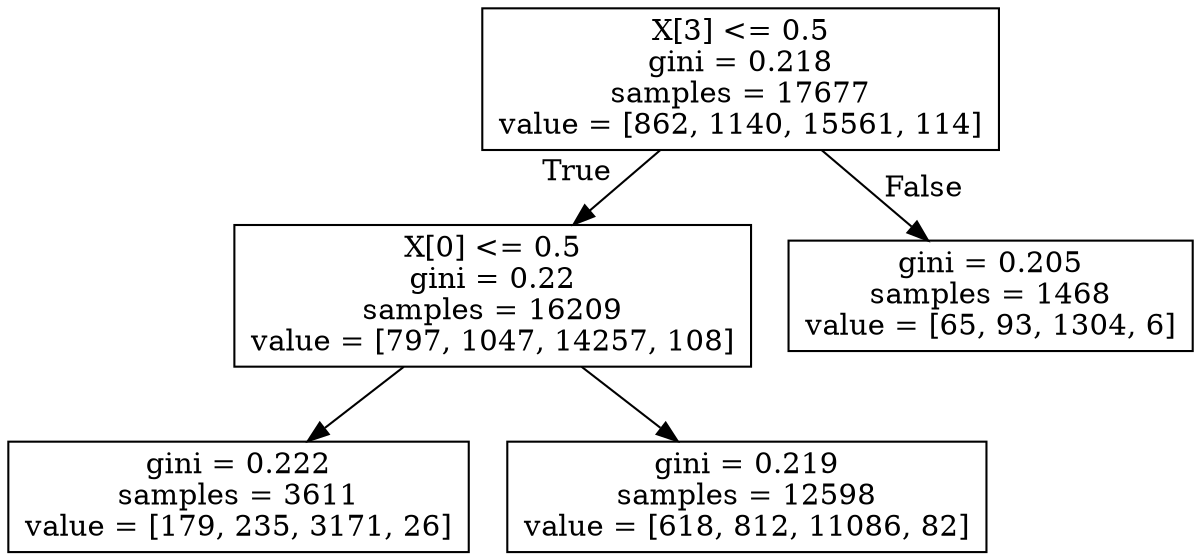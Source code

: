 digraph Tree {
node [shape=box] ;
0 [label="X[3] <= 0.5\ngini = 0.218\nsamples = 17677\nvalue = [862, 1140, 15561, 114]"] ;
1 [label="X[0] <= 0.5\ngini = 0.22\nsamples = 16209\nvalue = [797, 1047, 14257, 108]"] ;
0 -> 1 [labeldistance=2.5, labelangle=45, headlabel="True"] ;
2 [label="gini = 0.222\nsamples = 3611\nvalue = [179, 235, 3171, 26]"] ;
1 -> 2 ;
3 [label="gini = 0.219\nsamples = 12598\nvalue = [618, 812, 11086, 82]"] ;
1 -> 3 ;
4 [label="gini = 0.205\nsamples = 1468\nvalue = [65, 93, 1304, 6]"] ;
0 -> 4 [labeldistance=2.5, labelangle=-45, headlabel="False"] ;
}